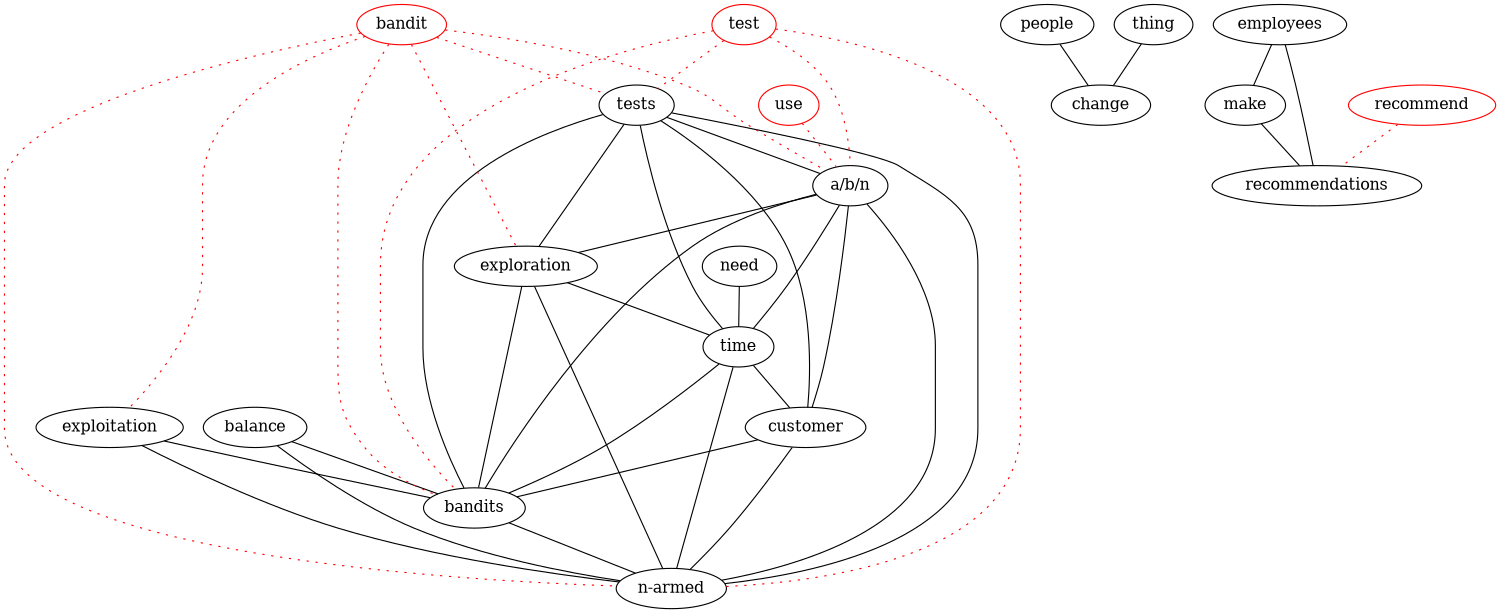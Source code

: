 graph keygraph {
graph [size="10,10"]
"a/b/n" [color="black"]
people [color="black"]
time [color="black"]
change [color="black"]
employees [color="black"]
thing [color="black"]
exploitation [color="black"]
make [color="black"]
exploration [color="black"]
balance [color="black"]
need [color="black"]
"n-armed" [color="black"]
customer [color="black"]
recommendations [color="black"]
bandits [color="black"]
tests [color="black"]
use [color="red"]
bandit [color="red"]
recommend [color="red"]
test [color="red"]
balance--bandits
balance--"n-armed"
employees--make
employees--recommendations
make--recommendations
tests--exploration
tests--time
tests--customer
"a/b/n"--exploration
"a/b/n"--time
"a/b/n"--customer
people--change
exploration--time
need--time
time--bandits
time--"n-armed"
customer--bandits
customer--"n-armed"
thing--change
exploitation--bandits
exploitation--"n-armed"
exploration--bandits
exploration--"n-armed"
time--customer
tests--"a/b/n"
tests--bandits
tests--"n-armed"
"a/b/n"--bandits
"a/b/n"--"n-armed"
bandits--"n-armed"
recommend--recommendations [color="red", style="dotted"]
use--"a/b/n" [color="red", style="dotted"]
bandit--exploitation [color="red", style="dotted"]
bandit--exploration [color="red", style="dotted"]
test--tests [color="red", style="dotted"]
test--bandits [color="red", style="dotted"]
test--"n-armed" [color="red", style="dotted"]
bandit--tests [color="red", style="dotted"]
bandit--"a/b/n" [color="red", style="dotted"]
test--"a/b/n" [color="red", style="dotted"]
bandit--bandits [color="red", style="dotted"]
bandit--"n-armed" [color="red", style="dotted"]
}